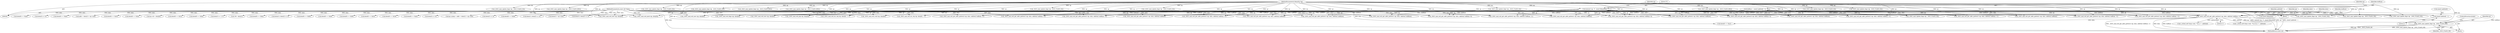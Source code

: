 digraph "0_radare2_bbb4af56003c1afdad67af0c4339267ca38b1017@pointer" {
"1001476" [label="(Call,_6502_anal_update_flags (op, _6502_FLAGS_NZ))"];
"1001449" [label="(Call,_6502_anal_esil_get_addr_pattern2 (op, data, addrbuf, buffsize, 'y'))"];
"1000278" [label="(Call,memset (op, '\0', sizeof (RAnalOp)))"];
"1000265" [label="(MethodParameterIn,RAnalOp *op)"];
"1000267" [label="(MethodParameterIn,const ut8 *data)"];
"1000272" [label="(Call,buffsize = sizeof (addrbuf) - 1)"];
"1000274" [label="(Call,sizeof (addrbuf) - 1)"];
"1001415" [label="(Call,data[0] == 0xa9)"];
"1000662" [label="(Call,_6502_anal_esil_get_addr_pattern1 (op, data, addrbuf, buffsize))"];
"1000992" [label="(Call,_6502_anal_esil_inc_reg (op, data[0], \"-\"))"];
"1001310" [label="(Call,data[2] << 8)"];
"1001063" [label="(Call,data[0] == 0xe0)"];
"1001452" [label="(Identifier,addrbuf)"];
"1000267" [label="(MethodParameterIn,const ut8 *data)"];
"1000688" [label="(Call,_6502_anal_update_flags (op, _6502_FLAGS_NZ))"];
"1000274" [label="(Call,sizeof (addrbuf) - 1)"];
"1001171" [label="(Call,addr + data[1] + op->size)"];
"1001018" [label="(Call,data[0] == 0xc9)"];
"1001576" [label="(Call,_6502_anal_esil_get_addr_pattern3 (op, data, addrbuf, buffsize, 'x'))"];
"1000789" [label="(Call,data[0] == 0x4a)"];
"1000596" [label="(Call,_6502_anal_update_flags (op, _6502_FLAGS_BNZ))"];
"1000306" [label="(Call,op->id = data[0])"];
"1000847" [label="(Call,_6502_anal_esil_get_addr_pattern2 (op, data, addrbuf, buffsize, 'x'))"];
"1000774" [label="(Call,_6502_anal_update_flags (op, _6502_FLAGS_NZ))"];
"1000957" [label="(Call,_6502_anal_update_flags (op, _6502_FLAGS_NZ))"];
"1000285" [label="(Identifier,op)"];
"1000918" [label="(Call,_6502_anal_esil_get_addr_pattern2 (op, data, addrbuf, buffsize, 'x'))"];
"1000833" [label="(Call,data[0] == 0x2a)"];
"1000645" [label="(Call,_6502_anal_update_flags (op, _6502_FLAGS_NZ))"];
"1001450" [label="(Identifier,op)"];
"1001451" [label="(Identifier,data)"];
"1000265" [label="(MethodParameterIn,RAnalOp *op)"];
"1000746" [label="(Call,data[0] == 0x0a)"];
"1001038" [label="(Call,_6502_anal_update_flags (op, _6502_FLAGS_BNZ))"];
"1001162" [label="(Call,data[1] <= 127)"];
"1001083" [label="(Call,_6502_anal_update_flags (op, _6502_FLAGS_BNZ))"];
"1001533" [label="(Call,_6502_anal_esil_get_addr_pattern1 (op, data, addrbuf, buffsize))"];
"1000275" [label="(Call,sizeof (addrbuf))"];
"1001188" [label="(Call,256 - data[1])"];
"1000890" [label="(Call,_6502_anal_esil_get_addr_pattern2 (op, data, addrbuf, buffsize, 'x'))"];
"1001456" [label="(Call,data[0] == 0xa2)"];
"1000876" [label="(Call,data[0] == 0x6a)"];
"1001661" [label="(Call,_6502_anal_esil_mov (op, data[0]))"];
"1001476" [label="(Call,_6502_anal_update_flags (op, _6502_FLAGS_NZ))"];
"1000278" [label="(Call,memset (op, '\0', sizeof (RAnalOp)))"];
"1000269" [label="(Block,)"];
"1001409" [label="(Call,_6502_anal_esil_get_addr_pattern1 (op, data, addrbuf, buffsize))"];
"1001226" [label="(Call,data[1] | data[2] << 8)"];
"1001454" [label="(Literal,'y')"];
"1001612" [label="(Call,_6502_anal_esil_push (op, data[0]))"];
"1000527" [label="(Call,data[0] == 0x69)"];
"1001012" [label="(Call,_6502_anal_esil_get_addr_pattern1 (op, data, addrbuf, buffsize))"];
"1001435" [label="(Call,_6502_anal_update_flags (op, _6502_FLAGS_NZ))"];
"1000905" [label="(Call,_6502_anal_update_flags (op, _6502_FLAGS_NZ))"];
"1001705" [label="(Call,_6502_anal_esil_mov (op, data[0]))"];
"1000479" [label="(Call,_6502_anal_esil_flags (op, data[0]))"];
"1001477" [label="(Identifier,op)"];
"1000547" [label="(Call,_6502_anal_update_flags (op, _6502_FLAGS_NZ))"];
"1001683" [label="(Call,_6502_anal_esil_mov (op, data[0]))"];
"1000576" [label="(Call,data[0] == 0xe9)"];
"1000625" [label="(Call,data[0] == 0x09)"];
"1000492" [label="(Call,_6502_anal_esil_get_addr_pattern3 (op, data, addrbuf, buffsize, 0))"];
"1001554" [label="(Call,_6502_anal_esil_get_addr_pattern2 (op, data, addrbuf, buffsize, 'y'))"];
"1000619" [label="(Call,_6502_anal_esil_get_addr_pattern1 (op, data, addrbuf, buffsize))"];
"1001108" [label="(Call,data[0] == 0xc0)"];
"1000668" [label="(Call,data[0] == 0x29)"];
"1001641" [label="(Call,_6502_anal_esil_pop (op, data[0]))"];
"1000277" [label="(Literal,1)"];
"1001458" [label="(Identifier,data)"];
"1001056" [label="(Call,_6502_anal_esil_get_addr_pattern3 (op, data, addrbuf, buffsize, 0))"];
"1001101" [label="(Call,_6502_anal_esil_get_addr_pattern3 (op, data, addrbuf, buffsize, 0))"];
"1000272" [label="(Call,buffsize = sizeof (addrbuf) - 1)"];
"1001497" [label="(Call,data[0] == 0xa0)"];
"1001230" [label="(Call,data[2] << 8)"];
"1000818" [label="(Call,_6502_anal_update_flags (op, _6502_FLAGS_NZ))"];
"1000570" [label="(Call,_6502_anal_esil_get_addr_pattern1 (op, data, addrbuf, buffsize))"];
"1001453" [label="(Identifier,buffsize)"];
"1001167" [label="(Call,op->jump = addr + data[1] + op->size)"];
"1001274" [label="(Call,data[2] << 8)"];
"1000273" [label="(Identifier,buffsize)"];
"1000973" [label="(Call,_6502_anal_esil_inc_reg (op, data[0], \"+\"))"];
"1000279" [label="(Identifier,op)"];
"1001461" [label="(Call,r_strbuf_setf (&op->esil, \"%s,x,=\", addrbuf))"];
"1000711" [label="(Call,data[0] == 0x49)"];
"1000931" [label="(Call,_6502_anal_update_flags (op, _6502_FLAGS_NZ))"];
"1001449" [label="(Call,_6502_anal_esil_get_addr_pattern2 (op, data, addrbuf, buffsize, 'y'))"];
"1000281" [label="(Call,sizeof (RAnalOp))"];
"1000803" [label="(Call,_6502_anal_esil_get_addr_pattern2 (op, data, addrbuf, buffsize, 'x'))"];
"1000944" [label="(Call,_6502_anal_esil_get_addr_pattern2 (op, data, addrbuf, buffsize, 'x'))"];
"1001205" [label="(Call,_6502_anal_esil_ccall (op, data[0]))"];
"1001715" [label="(MethodReturn,static int)"];
"1001478" [label="(Identifier,_6502_FLAGS_NZ)"];
"1001469" [label="(Call,r_strbuf_setf (&op->esil, \"%s,[1],x,=\", addrbuf))"];
"1000521" [label="(Call,_6502_anal_esil_get_addr_pattern1 (op, data, addrbuf, buffsize))"];
"1001479" [label="(ControlStructure,break;)"];
"1001128" [label="(Call,_6502_anal_update_flags (op, _6502_FLAGS_BNZ))"];
"1000280" [label="(Literal,'\0')"];
"1001306" [label="(Call,data[1] | data[2] << 8)"];
"1001490" [label="(Call,_6502_anal_esil_get_addr_pattern3 (op, data, addrbuf, buffsize, 'x'))"];
"1000760" [label="(Call,_6502_anal_esil_get_addr_pattern2 (op, data, addrbuf, buffsize, 'x'))"];
"1000705" [label="(Call,_6502_anal_esil_get_addr_pattern1 (op, data, addrbuf, buffsize))"];
"1001517" [label="(Call,_6502_anal_update_flags (op, _6502_FLAGS_NZ))"];
"1000731" [label="(Call,_6502_anal_update_flags (op, _6502_FLAGS_NZ))"];
"1000322" [label="(Block,)"];
"1000861" [label="(Call,_6502_anal_update_flags (op, _6502_FLAGS_NZ))"];
"1001173" [label="(Call,data[1] + op->size)"];
"1001270" [label="(Call,data[1] | data[2] << 8)"];
"1001476" -> "1000322"  [label="AST: "];
"1001476" -> "1001478"  [label="CFG: "];
"1001477" -> "1001476"  [label="AST: "];
"1001478" -> "1001476"  [label="AST: "];
"1001479" -> "1001476"  [label="CFG: "];
"1001476" -> "1001715"  [label="DDG: _6502_anal_update_flags (op, _6502_FLAGS_NZ)"];
"1001476" -> "1001715"  [label="DDG: op"];
"1001476" -> "1001715"  [label="DDG: _6502_FLAGS_NZ"];
"1001449" -> "1001476"  [label="DDG: op"];
"1000265" -> "1001476"  [label="DDG: op"];
"1001449" -> "1000322"  [label="AST: "];
"1001449" -> "1001454"  [label="CFG: "];
"1001450" -> "1001449"  [label="AST: "];
"1001451" -> "1001449"  [label="AST: "];
"1001452" -> "1001449"  [label="AST: "];
"1001453" -> "1001449"  [label="AST: "];
"1001454" -> "1001449"  [label="AST: "];
"1001458" -> "1001449"  [label="CFG: "];
"1001449" -> "1001715"  [label="DDG: _6502_anal_esil_get_addr_pattern2 (op, data, addrbuf, buffsize, 'y')"];
"1001449" -> "1001715"  [label="DDG: data"];
"1001449" -> "1001715"  [label="DDG: buffsize"];
"1000278" -> "1001449"  [label="DDG: op"];
"1000265" -> "1001449"  [label="DDG: op"];
"1000267" -> "1001449"  [label="DDG: data"];
"1000272" -> "1001449"  [label="DDG: buffsize"];
"1001449" -> "1001456"  [label="DDG: data"];
"1001449" -> "1001461"  [label="DDG: addrbuf"];
"1001449" -> "1001469"  [label="DDG: addrbuf"];
"1000278" -> "1000269"  [label="AST: "];
"1000278" -> "1000281"  [label="CFG: "];
"1000279" -> "1000278"  [label="AST: "];
"1000280" -> "1000278"  [label="AST: "];
"1000281" -> "1000278"  [label="AST: "];
"1000285" -> "1000278"  [label="CFG: "];
"1000278" -> "1001715"  [label="DDG: memset (op, '\0', sizeof (RAnalOp))"];
"1000278" -> "1001715"  [label="DDG: op"];
"1000265" -> "1000278"  [label="DDG: op"];
"1000278" -> "1000479"  [label="DDG: op"];
"1000278" -> "1000492"  [label="DDG: op"];
"1000278" -> "1000521"  [label="DDG: op"];
"1000278" -> "1000570"  [label="DDG: op"];
"1000278" -> "1000619"  [label="DDG: op"];
"1000278" -> "1000662"  [label="DDG: op"];
"1000278" -> "1000705"  [label="DDG: op"];
"1000278" -> "1000760"  [label="DDG: op"];
"1000278" -> "1000774"  [label="DDG: op"];
"1000278" -> "1000803"  [label="DDG: op"];
"1000278" -> "1000818"  [label="DDG: op"];
"1000278" -> "1000847"  [label="DDG: op"];
"1000278" -> "1000861"  [label="DDG: op"];
"1000278" -> "1000890"  [label="DDG: op"];
"1000278" -> "1000905"  [label="DDG: op"];
"1000278" -> "1000918"  [label="DDG: op"];
"1000278" -> "1000944"  [label="DDG: op"];
"1000278" -> "1000973"  [label="DDG: op"];
"1000278" -> "1000992"  [label="DDG: op"];
"1000278" -> "1001012"  [label="DDG: op"];
"1000278" -> "1001056"  [label="DDG: op"];
"1000278" -> "1001101"  [label="DDG: op"];
"1000278" -> "1001205"  [label="DDG: op"];
"1000278" -> "1001409"  [label="DDG: op"];
"1000278" -> "1001490"  [label="DDG: op"];
"1000278" -> "1001533"  [label="DDG: op"];
"1000278" -> "1001554"  [label="DDG: op"];
"1000278" -> "1001576"  [label="DDG: op"];
"1000278" -> "1001612"  [label="DDG: op"];
"1000278" -> "1001641"  [label="DDG: op"];
"1000278" -> "1001661"  [label="DDG: op"];
"1000278" -> "1001683"  [label="DDG: op"];
"1000278" -> "1001705"  [label="DDG: op"];
"1000265" -> "1000263"  [label="AST: "];
"1000265" -> "1001715"  [label="DDG: op"];
"1000265" -> "1000479"  [label="DDG: op"];
"1000265" -> "1000492"  [label="DDG: op"];
"1000265" -> "1000521"  [label="DDG: op"];
"1000265" -> "1000547"  [label="DDG: op"];
"1000265" -> "1000570"  [label="DDG: op"];
"1000265" -> "1000596"  [label="DDG: op"];
"1000265" -> "1000619"  [label="DDG: op"];
"1000265" -> "1000645"  [label="DDG: op"];
"1000265" -> "1000662"  [label="DDG: op"];
"1000265" -> "1000688"  [label="DDG: op"];
"1000265" -> "1000705"  [label="DDG: op"];
"1000265" -> "1000731"  [label="DDG: op"];
"1000265" -> "1000760"  [label="DDG: op"];
"1000265" -> "1000774"  [label="DDG: op"];
"1000265" -> "1000803"  [label="DDG: op"];
"1000265" -> "1000818"  [label="DDG: op"];
"1000265" -> "1000847"  [label="DDG: op"];
"1000265" -> "1000861"  [label="DDG: op"];
"1000265" -> "1000890"  [label="DDG: op"];
"1000265" -> "1000905"  [label="DDG: op"];
"1000265" -> "1000918"  [label="DDG: op"];
"1000265" -> "1000931"  [label="DDG: op"];
"1000265" -> "1000944"  [label="DDG: op"];
"1000265" -> "1000957"  [label="DDG: op"];
"1000265" -> "1000973"  [label="DDG: op"];
"1000265" -> "1000992"  [label="DDG: op"];
"1000265" -> "1001012"  [label="DDG: op"];
"1000265" -> "1001038"  [label="DDG: op"];
"1000265" -> "1001056"  [label="DDG: op"];
"1000265" -> "1001083"  [label="DDG: op"];
"1000265" -> "1001101"  [label="DDG: op"];
"1000265" -> "1001128"  [label="DDG: op"];
"1000265" -> "1001205"  [label="DDG: op"];
"1000265" -> "1001409"  [label="DDG: op"];
"1000265" -> "1001435"  [label="DDG: op"];
"1000265" -> "1001490"  [label="DDG: op"];
"1000265" -> "1001517"  [label="DDG: op"];
"1000265" -> "1001533"  [label="DDG: op"];
"1000265" -> "1001554"  [label="DDG: op"];
"1000265" -> "1001576"  [label="DDG: op"];
"1000265" -> "1001612"  [label="DDG: op"];
"1000265" -> "1001641"  [label="DDG: op"];
"1000265" -> "1001661"  [label="DDG: op"];
"1000265" -> "1001683"  [label="DDG: op"];
"1000265" -> "1001705"  [label="DDG: op"];
"1000267" -> "1000263"  [label="AST: "];
"1000267" -> "1001715"  [label="DDG: data"];
"1000267" -> "1000306"  [label="DDG: data"];
"1000267" -> "1000479"  [label="DDG: data"];
"1000267" -> "1000492"  [label="DDG: data"];
"1000267" -> "1000521"  [label="DDG: data"];
"1000267" -> "1000527"  [label="DDG: data"];
"1000267" -> "1000570"  [label="DDG: data"];
"1000267" -> "1000576"  [label="DDG: data"];
"1000267" -> "1000619"  [label="DDG: data"];
"1000267" -> "1000625"  [label="DDG: data"];
"1000267" -> "1000662"  [label="DDG: data"];
"1000267" -> "1000668"  [label="DDG: data"];
"1000267" -> "1000705"  [label="DDG: data"];
"1000267" -> "1000711"  [label="DDG: data"];
"1000267" -> "1000746"  [label="DDG: data"];
"1000267" -> "1000760"  [label="DDG: data"];
"1000267" -> "1000789"  [label="DDG: data"];
"1000267" -> "1000803"  [label="DDG: data"];
"1000267" -> "1000833"  [label="DDG: data"];
"1000267" -> "1000847"  [label="DDG: data"];
"1000267" -> "1000876"  [label="DDG: data"];
"1000267" -> "1000890"  [label="DDG: data"];
"1000267" -> "1000918"  [label="DDG: data"];
"1000267" -> "1000944"  [label="DDG: data"];
"1000267" -> "1000973"  [label="DDG: data"];
"1000267" -> "1000992"  [label="DDG: data"];
"1000267" -> "1001012"  [label="DDG: data"];
"1000267" -> "1001018"  [label="DDG: data"];
"1000267" -> "1001056"  [label="DDG: data"];
"1000267" -> "1001063"  [label="DDG: data"];
"1000267" -> "1001101"  [label="DDG: data"];
"1000267" -> "1001108"  [label="DDG: data"];
"1000267" -> "1001162"  [label="DDG: data"];
"1000267" -> "1001167"  [label="DDG: data"];
"1000267" -> "1001171"  [label="DDG: data"];
"1000267" -> "1001173"  [label="DDG: data"];
"1000267" -> "1001188"  [label="DDG: data"];
"1000267" -> "1001205"  [label="DDG: data"];
"1000267" -> "1001226"  [label="DDG: data"];
"1000267" -> "1001230"  [label="DDG: data"];
"1000267" -> "1001270"  [label="DDG: data"];
"1000267" -> "1001274"  [label="DDG: data"];
"1000267" -> "1001306"  [label="DDG: data"];
"1000267" -> "1001310"  [label="DDG: data"];
"1000267" -> "1001409"  [label="DDG: data"];
"1000267" -> "1001415"  [label="DDG: data"];
"1000267" -> "1001456"  [label="DDG: data"];
"1000267" -> "1001490"  [label="DDG: data"];
"1000267" -> "1001497"  [label="DDG: data"];
"1000267" -> "1001533"  [label="DDG: data"];
"1000267" -> "1001554"  [label="DDG: data"];
"1000267" -> "1001576"  [label="DDG: data"];
"1000267" -> "1001612"  [label="DDG: data"];
"1000267" -> "1001641"  [label="DDG: data"];
"1000267" -> "1001661"  [label="DDG: data"];
"1000267" -> "1001683"  [label="DDG: data"];
"1000267" -> "1001705"  [label="DDG: data"];
"1000272" -> "1000269"  [label="AST: "];
"1000272" -> "1000274"  [label="CFG: "];
"1000273" -> "1000272"  [label="AST: "];
"1000274" -> "1000272"  [label="AST: "];
"1000279" -> "1000272"  [label="CFG: "];
"1000272" -> "1001715"  [label="DDG: sizeof (addrbuf) - 1"];
"1000272" -> "1001715"  [label="DDG: buffsize"];
"1000274" -> "1000272"  [label="DDG: 1"];
"1000272" -> "1000492"  [label="DDG: buffsize"];
"1000272" -> "1000521"  [label="DDG: buffsize"];
"1000272" -> "1000570"  [label="DDG: buffsize"];
"1000272" -> "1000619"  [label="DDG: buffsize"];
"1000272" -> "1000662"  [label="DDG: buffsize"];
"1000272" -> "1000705"  [label="DDG: buffsize"];
"1000272" -> "1000760"  [label="DDG: buffsize"];
"1000272" -> "1000803"  [label="DDG: buffsize"];
"1000272" -> "1000847"  [label="DDG: buffsize"];
"1000272" -> "1000890"  [label="DDG: buffsize"];
"1000272" -> "1000918"  [label="DDG: buffsize"];
"1000272" -> "1000944"  [label="DDG: buffsize"];
"1000272" -> "1001012"  [label="DDG: buffsize"];
"1000272" -> "1001056"  [label="DDG: buffsize"];
"1000272" -> "1001101"  [label="DDG: buffsize"];
"1000272" -> "1001409"  [label="DDG: buffsize"];
"1000272" -> "1001490"  [label="DDG: buffsize"];
"1000272" -> "1001533"  [label="DDG: buffsize"];
"1000272" -> "1001554"  [label="DDG: buffsize"];
"1000272" -> "1001576"  [label="DDG: buffsize"];
"1000274" -> "1000277"  [label="CFG: "];
"1000275" -> "1000274"  [label="AST: "];
"1000277" -> "1000274"  [label="AST: "];
}
